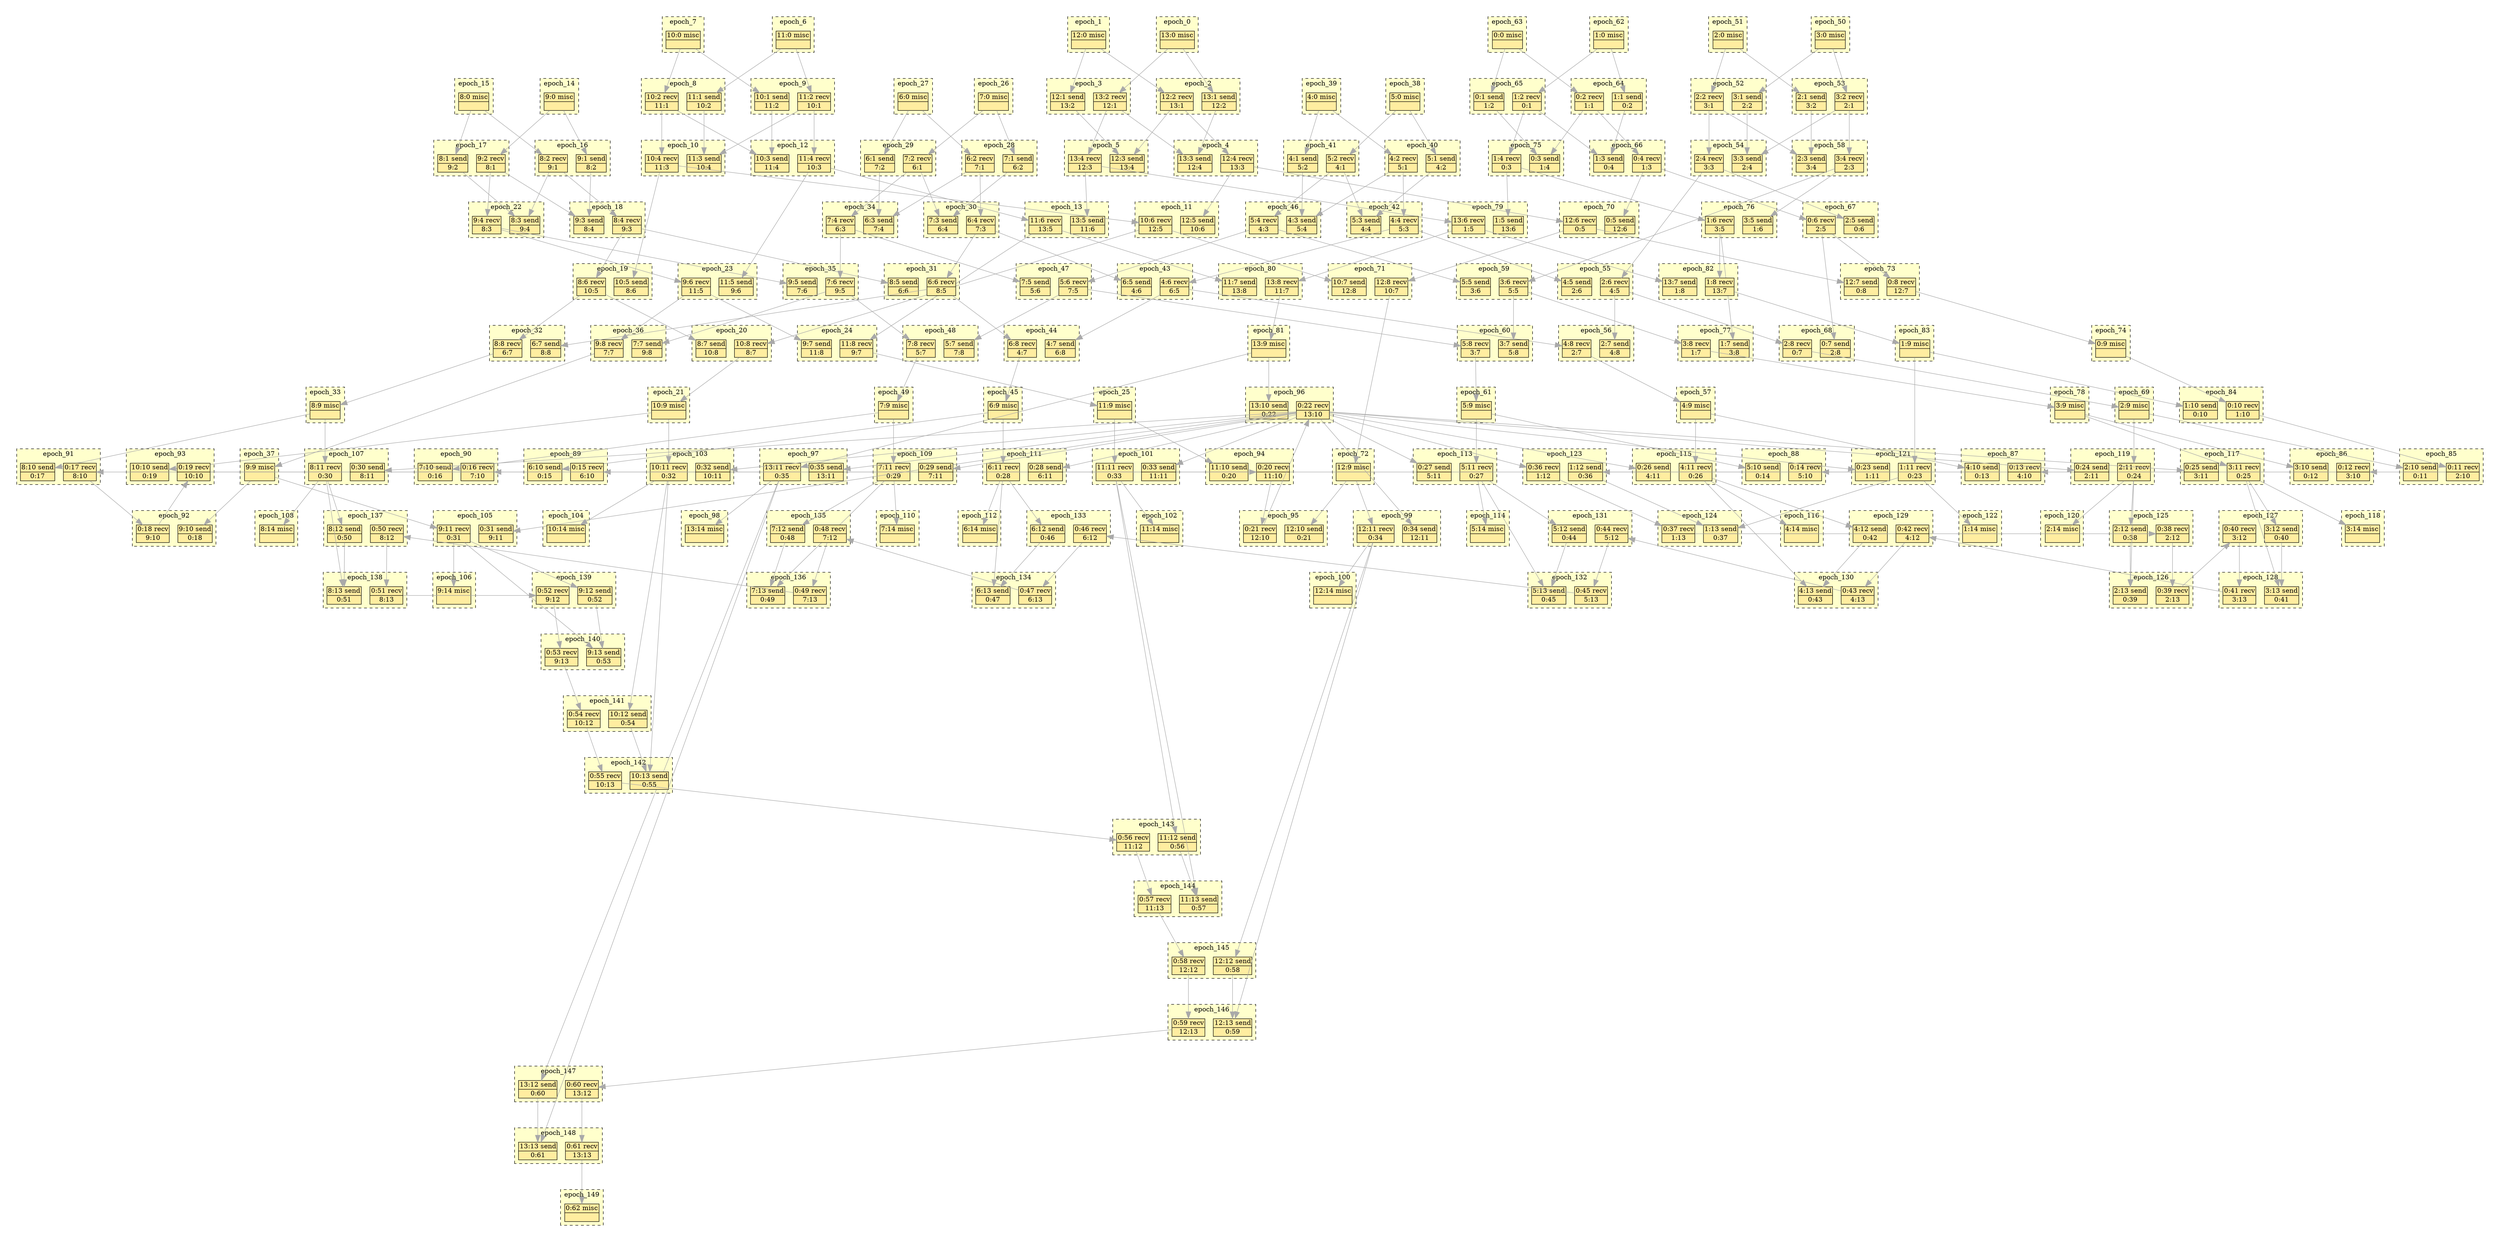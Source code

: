 digraph{node[shape=none margin=0 style=filled colorscheme=ylorrd9 fillcolor=2];compound=true;splines=line;subgraph clusterdummy0_0{style=invis;subgraph clusterdummy0_1{style=invis;subgraph clusterdummy0_2{style=invis;subgraph cluster0{style=dashed;colorscheme=ylorrd9;bgcolor=1;edge[arrowhead=empty];label=epoch_0;243[label=<<table border="0" cellborder="0" cellspacing="0"><tr><td>13:0 misc</td></tr><hr/><tr><td> </td></tr></table>>];}}}}subgraph clusterdummy1_0{style=invis;subgraph clusterdummy1_1{style=invis;subgraph clusterdummy1_2{style=invis;subgraph cluster1{style=dashed;colorscheme=ylorrd9;bgcolor=1;edge[arrowhead=empty];label=epoch_1;228[label=<<table border="0" cellborder="0" cellspacing="0"><tr><td>12:0 misc</td></tr><hr/><tr><td> </td></tr></table>>];}}}}subgraph clusterdummy2_0{style=invis;subgraph clusterdummy2_1{style=invis;subgraph clusterdummy2_2{style=invis;subgraph cluster2{style=dashed;colorscheme=ylorrd9;bgcolor=1;edge[arrowhead=empty];label=epoch_2;230[label=<<table border="0" cellborder="0" cellspacing="0"><tr><td>12:2 recv</td></tr><hr/><tr><td> 13:1 </td></tr></table>>];244[label=<<table border="0" cellborder="0" cellspacing="0"><tr><td>13:1 send</td></tr><hr/><tr><td> 12:2 </td></tr></table>>];}}}}subgraph clusterdummy3_0{style=invis;subgraph clusterdummy3_1{style=invis;subgraph clusterdummy3_2{style=invis;subgraph cluster3{style=dashed;colorscheme=ylorrd9;bgcolor=1;edge[arrowhead=empty];label=epoch_3;229[label=<<table border="0" cellborder="0" cellspacing="0"><tr><td>12:1 send</td></tr><hr/><tr><td> 13:2 </td></tr></table>>];245[label=<<table border="0" cellborder="0" cellspacing="0"><tr><td>13:2 recv</td></tr><hr/><tr><td> 12:1 </td></tr></table>>];}}}}subgraph clusterdummy4_0{style=invis;subgraph clusterdummy4_1{style=invis;subgraph clusterdummy4_2{style=invis;subgraph cluster4{style=dashed;colorscheme=ylorrd9;bgcolor=1;edge[arrowhead=empty];label=epoch_4;232[label=<<table border="0" cellborder="0" cellspacing="0"><tr><td>12:4 recv</td></tr><hr/><tr><td> 13:3 </td></tr></table>>];246[label=<<table border="0" cellborder="0" cellspacing="0"><tr><td>13:3 send</td></tr><hr/><tr><td> 12:4 </td></tr></table>>];}}}}subgraph clusterdummy5_0{style=invis;subgraph clusterdummy5_1{style=invis;subgraph clusterdummy5_2{style=invis;subgraph cluster5{style=dashed;colorscheme=ylorrd9;bgcolor=1;edge[arrowhead=empty];label=epoch_5;231[label=<<table border="0" cellborder="0" cellspacing="0"><tr><td>12:3 send</td></tr><hr/><tr><td> 13:4 </td></tr></table>>];247[label=<<table border="0" cellborder="0" cellspacing="0"><tr><td>13:4 recv</td></tr><hr/><tr><td> 12:3 </td></tr></table>>];}}}}subgraph clusterdummy6_0{style=invis;subgraph clusterdummy6_1{style=invis;subgraph clusterdummy6_2{style=invis;subgraph cluster6{style=dashed;colorscheme=ylorrd9;bgcolor=1;edge[arrowhead=empty];label=epoch_6;213[label=<<table border="0" cellborder="0" cellspacing="0"><tr><td>11:0 misc</td></tr><hr/><tr><td> </td></tr></table>>];}}}}subgraph clusterdummy7_0{style=invis;subgraph clusterdummy7_1{style=invis;subgraph clusterdummy7_2{style=invis;subgraph cluster7{style=dashed;colorscheme=ylorrd9;bgcolor=1;edge[arrowhead=empty];label=epoch_7;198[label=<<table border="0" cellborder="0" cellspacing="0"><tr><td>10:0 misc</td></tr><hr/><tr><td> </td></tr></table>>];}}}}subgraph clusterdummy8_0{style=invis;subgraph clusterdummy8_1{style=invis;subgraph clusterdummy8_2{style=invis;subgraph cluster8{style=dashed;colorscheme=ylorrd9;bgcolor=1;edge[arrowhead=empty];label=epoch_8;200[label=<<table border="0" cellborder="0" cellspacing="0"><tr><td>10:2 recv</td></tr><hr/><tr><td> 11:1 </td></tr></table>>];214[label=<<table border="0" cellborder="0" cellspacing="0"><tr><td>11:1 send</td></tr><hr/><tr><td> 10:2 </td></tr></table>>];}}}}subgraph clusterdummy9_0{style=invis;subgraph clusterdummy9_1{style=invis;subgraph clusterdummy9_2{style=invis;subgraph cluster9{style=dashed;colorscheme=ylorrd9;bgcolor=1;edge[arrowhead=empty];label=epoch_9;199[label=<<table border="0" cellborder="0" cellspacing="0"><tr><td>10:1 send</td></tr><hr/><tr><td> 11:2 </td></tr></table>>];215[label=<<table border="0" cellborder="0" cellspacing="0"><tr><td>11:2 recv</td></tr><hr/><tr><td> 10:1 </td></tr></table>>];}}}}subgraph clusterdummy10_0{style=invis;subgraph clusterdummy10_1{style=invis;subgraph clusterdummy10_2{style=invis;subgraph cluster10{style=dashed;colorscheme=ylorrd9;bgcolor=1;edge[arrowhead=empty];label=epoch_10;202[label=<<table border="0" cellborder="0" cellspacing="0"><tr><td>10:4 recv</td></tr><hr/><tr><td> 11:3 </td></tr></table>>];216[label=<<table border="0" cellborder="0" cellspacing="0"><tr><td>11:3 send</td></tr><hr/><tr><td> 10:4 </td></tr></table>>];}}}}subgraph clusterdummy11_0{style=invis;subgraph clusterdummy11_1{style=invis;subgraph clusterdummy11_2{style=invis;subgraph cluster11{style=dashed;colorscheme=ylorrd9;bgcolor=1;edge[arrowhead=empty];label=epoch_11;204[label=<<table border="0" cellborder="0" cellspacing="0"><tr><td>10:6 recv</td></tr><hr/><tr><td> 12:5 </td></tr></table>>];233[label=<<table border="0" cellborder="0" cellspacing="0"><tr><td>12:5 send</td></tr><hr/><tr><td> 10:6 </td></tr></table>>];}}}}subgraph clusterdummy12_0{style=invis;subgraph clusterdummy12_1{style=invis;subgraph clusterdummy12_2{style=invis;subgraph cluster12{style=dashed;colorscheme=ylorrd9;bgcolor=1;edge[arrowhead=empty];label=epoch_12;201[label=<<table border="0" cellborder="0" cellspacing="0"><tr><td>10:3 send</td></tr><hr/><tr><td> 11:4 </td></tr></table>>];217[label=<<table border="0" cellborder="0" cellspacing="0"><tr><td>11:4 recv</td></tr><hr/><tr><td> 10:3 </td></tr></table>>];}}}}subgraph clusterdummy13_0{style=invis;subgraph clusterdummy13_1{style=invis;subgraph clusterdummy13_2{style=invis;subgraph cluster13{style=dashed;colorscheme=ylorrd9;bgcolor=1;edge[arrowhead=empty];label=epoch_13;219[label=<<table border="0" cellborder="0" cellspacing="0"><tr><td>11:6 recv</td></tr><hr/><tr><td> 13:5 </td></tr></table>>];248[label=<<table border="0" cellborder="0" cellspacing="0"><tr><td>13:5 send</td></tr><hr/><tr><td> 11:6 </td></tr></table>>];}}}}subgraph clusterdummy14_0{style=invis;subgraph clusterdummy14_1{style=invis;subgraph clusterdummy14_2{style=invis;subgraph cluster14{style=dashed;colorscheme=ylorrd9;bgcolor=1;edge[arrowhead=empty];label=epoch_14;183[label=<<table border="0" cellborder="0" cellspacing="0"><tr><td>9:0 misc</td></tr><hr/><tr><td> </td></tr></table>>];}}}}subgraph clusterdummy15_0{style=invis;subgraph clusterdummy15_1{style=invis;subgraph clusterdummy15_2{style=invis;subgraph cluster15{style=dashed;colorscheme=ylorrd9;bgcolor=1;edge[arrowhead=empty];label=epoch_15;168[label=<<table border="0" cellborder="0" cellspacing="0"><tr><td>8:0 misc</td></tr><hr/><tr><td> </td></tr></table>>];}}}}subgraph clusterdummy16_0{style=invis;subgraph clusterdummy16_1{style=invis;subgraph clusterdummy16_2{style=invis;subgraph cluster16{style=dashed;colorscheme=ylorrd9;bgcolor=1;edge[arrowhead=empty];label=epoch_16;170[label=<<table border="0" cellborder="0" cellspacing="0"><tr><td>8:2 recv</td></tr><hr/><tr><td> 9:1 </td></tr></table>>];184[label=<<table border="0" cellborder="0" cellspacing="0"><tr><td>9:1 send</td></tr><hr/><tr><td> 8:2 </td></tr></table>>];}}}}subgraph clusterdummy17_0{style=invis;subgraph clusterdummy17_1{style=invis;subgraph clusterdummy17_2{style=invis;subgraph cluster17{style=dashed;colorscheme=ylorrd9;bgcolor=1;edge[arrowhead=empty];label=epoch_17;169[label=<<table border="0" cellborder="0" cellspacing="0"><tr><td>8:1 send</td></tr><hr/><tr><td> 9:2 </td></tr></table>>];185[label=<<table border="0" cellborder="0" cellspacing="0"><tr><td>9:2 recv</td></tr><hr/><tr><td> 8:1 </td></tr></table>>];}}}}subgraph clusterdummy18_0{style=invis;subgraph clusterdummy18_1{style=invis;subgraph clusterdummy18_2{style=invis;subgraph cluster18{style=dashed;colorscheme=ylorrd9;bgcolor=1;edge[arrowhead=empty];label=epoch_18;172[label=<<table border="0" cellborder="0" cellspacing="0"><tr><td>8:4 recv</td></tr><hr/><tr><td> 9:3 </td></tr></table>>];186[label=<<table border="0" cellborder="0" cellspacing="0"><tr><td>9:3 send</td></tr><hr/><tr><td> 8:4 </td></tr></table>>];}}}}subgraph clusterdummy19_0{style=invis;subgraph clusterdummy19_1{style=invis;subgraph clusterdummy19_2{style=invis;subgraph cluster19{style=dashed;colorscheme=ylorrd9;bgcolor=1;edge[arrowhead=empty];label=epoch_19;174[label=<<table border="0" cellborder="0" cellspacing="0"><tr><td>8:6 recv</td></tr><hr/><tr><td> 10:5 </td></tr></table>>];203[label=<<table border="0" cellborder="0" cellspacing="0"><tr><td>10:5 send</td></tr><hr/><tr><td> 8:6 </td></tr></table>>];}}}}subgraph clusterdummy20_0{style=invis;subgraph clusterdummy20_1{style=invis;subgraph clusterdummy20_2{style=invis;subgraph cluster20{style=dashed;colorscheme=ylorrd9;bgcolor=1;edge[arrowhead=empty];label=epoch_20;175[label=<<table border="0" cellborder="0" cellspacing="0"><tr><td>8:7 send</td></tr><hr/><tr><td> 10:8 </td></tr></table>>];206[label=<<table border="0" cellborder="0" cellspacing="0"><tr><td>10:8 recv</td></tr><hr/><tr><td> 8:7 </td></tr></table>>];}}}}subgraph clusterdummy21_0{style=invis;subgraph clusterdummy21_1{style=invis;subgraph clusterdummy21_2{style=invis;subgraph cluster21{style=dashed;colorscheme=ylorrd9;bgcolor=1;edge[arrowhead=empty];label=epoch_21;207[label=<<table border="0" cellborder="0" cellspacing="0"><tr><td>10:9 misc</td></tr><hr/><tr><td> </td></tr></table>>];}}}}subgraph clusterdummy22_0{style=invis;subgraph clusterdummy22_1{style=invis;subgraph clusterdummy22_2{style=invis;subgraph cluster22{style=dashed;colorscheme=ylorrd9;bgcolor=1;edge[arrowhead=empty];label=epoch_22;171[label=<<table border="0" cellborder="0" cellspacing="0"><tr><td>8:3 send</td></tr><hr/><tr><td> 9:4 </td></tr></table>>];187[label=<<table border="0" cellborder="0" cellspacing="0"><tr><td>9:4 recv</td></tr><hr/><tr><td> 8:3 </td></tr></table>>];}}}}subgraph clusterdummy23_0{style=invis;subgraph clusterdummy23_1{style=invis;subgraph clusterdummy23_2{style=invis;subgraph cluster23{style=dashed;colorscheme=ylorrd9;bgcolor=1;edge[arrowhead=empty];label=epoch_23;189[label=<<table border="0" cellborder="0" cellspacing="0"><tr><td>9:6 recv</td></tr><hr/><tr><td> 11:5 </td></tr></table>>];218[label=<<table border="0" cellborder="0" cellspacing="0"><tr><td>11:5 send</td></tr><hr/><tr><td> 9:6 </td></tr></table>>];}}}}subgraph clusterdummy24_0{style=invis;subgraph clusterdummy24_1{style=invis;subgraph clusterdummy24_2{style=invis;subgraph cluster24{style=dashed;colorscheme=ylorrd9;bgcolor=1;edge[arrowhead=empty];label=epoch_24;190[label=<<table border="0" cellborder="0" cellspacing="0"><tr><td>9:7 send</td></tr><hr/><tr><td> 11:8 </td></tr></table>>];221[label=<<table border="0" cellborder="0" cellspacing="0"><tr><td>11:8 recv</td></tr><hr/><tr><td> 9:7 </td></tr></table>>];}}}}subgraph clusterdummy25_0{style=invis;subgraph clusterdummy25_1{style=invis;subgraph clusterdummy25_2{style=invis;subgraph cluster25{style=dashed;colorscheme=ylorrd9;bgcolor=1;edge[arrowhead=empty];label=epoch_25;222[label=<<table border="0" cellborder="0" cellspacing="0"><tr><td>11:9 misc</td></tr><hr/><tr><td> </td></tr></table>>];}}}}subgraph clusterdummy26_0{style=invis;subgraph clusterdummy26_1{style=invis;subgraph clusterdummy26_2{style=invis;subgraph cluster26{style=dashed;colorscheme=ylorrd9;bgcolor=1;edge[arrowhead=empty];label=epoch_26;153[label=<<table border="0" cellborder="0" cellspacing="0"><tr><td>7:0 misc</td></tr><hr/><tr><td> </td></tr></table>>];}}}}subgraph clusterdummy27_0{style=invis;subgraph clusterdummy27_1{style=invis;subgraph clusterdummy27_2{style=invis;subgraph cluster27{style=dashed;colorscheme=ylorrd9;bgcolor=1;edge[arrowhead=empty];label=epoch_27;138[label=<<table border="0" cellborder="0" cellspacing="0"><tr><td>6:0 misc</td></tr><hr/><tr><td> </td></tr></table>>];}}}}subgraph clusterdummy28_0{style=invis;subgraph clusterdummy28_1{style=invis;subgraph clusterdummy28_2{style=invis;subgraph cluster28{style=dashed;colorscheme=ylorrd9;bgcolor=1;edge[arrowhead=empty];label=epoch_28;140[label=<<table border="0" cellborder="0" cellspacing="0"><tr><td>6:2 recv</td></tr><hr/><tr><td> 7:1 </td></tr></table>>];154[label=<<table border="0" cellborder="0" cellspacing="0"><tr><td>7:1 send</td></tr><hr/><tr><td> 6:2 </td></tr></table>>];}}}}subgraph clusterdummy29_0{style=invis;subgraph clusterdummy29_1{style=invis;subgraph clusterdummy29_2{style=invis;subgraph cluster29{style=dashed;colorscheme=ylorrd9;bgcolor=1;edge[arrowhead=empty];label=epoch_29;139[label=<<table border="0" cellborder="0" cellspacing="0"><tr><td>6:1 send</td></tr><hr/><tr><td> 7:2 </td></tr></table>>];155[label=<<table border="0" cellborder="0" cellspacing="0"><tr><td>7:2 recv</td></tr><hr/><tr><td> 6:1 </td></tr></table>>];}}}}subgraph clusterdummy30_0{style=invis;subgraph clusterdummy30_1{style=invis;subgraph clusterdummy30_2{style=invis;subgraph cluster30{style=dashed;colorscheme=ylorrd9;bgcolor=1;edge[arrowhead=empty];label=epoch_30;142[label=<<table border="0" cellborder="0" cellspacing="0"><tr><td>6:4 recv</td></tr><hr/><tr><td> 7:3 </td></tr></table>>];156[label=<<table border="0" cellborder="0" cellspacing="0"><tr><td>7:3 send</td></tr><hr/><tr><td> 6:4 </td></tr></table>>];}}}}subgraph clusterdummy31_0{style=invis;subgraph clusterdummy31_1{style=invis;subgraph clusterdummy31_2{style=invis;subgraph cluster31{style=dashed;colorscheme=ylorrd9;bgcolor=1;edge[arrowhead=empty];label=epoch_31;144[label=<<table border="0" cellborder="0" cellspacing="0"><tr><td>6:6 recv</td></tr><hr/><tr><td> 8:5 </td></tr></table>>];173[label=<<table border="0" cellborder="0" cellspacing="0"><tr><td>8:5 send</td></tr><hr/><tr><td> 6:6 </td></tr></table>>];}}}}subgraph clusterdummy32_0{style=invis;subgraph clusterdummy32_1{style=invis;subgraph clusterdummy32_2{style=invis;subgraph cluster32{style=dashed;colorscheme=ylorrd9;bgcolor=1;edge[arrowhead=empty];label=epoch_32;145[label=<<table border="0" cellborder="0" cellspacing="0"><tr><td>6:7 send</td></tr><hr/><tr><td> 8:8 </td></tr></table>>];176[label=<<table border="0" cellborder="0" cellspacing="0"><tr><td>8:8 recv</td></tr><hr/><tr><td> 6:7 </td></tr></table>>];}}}}subgraph clusterdummy33_0{style=invis;subgraph clusterdummy33_1{style=invis;subgraph clusterdummy33_2{style=invis;subgraph cluster33{style=dashed;colorscheme=ylorrd9;bgcolor=1;edge[arrowhead=empty];label=epoch_33;177[label=<<table border="0" cellborder="0" cellspacing="0"><tr><td>8:9 misc</td></tr><hr/><tr><td> </td></tr></table>>];}}}}subgraph clusterdummy34_0{style=invis;subgraph clusterdummy34_1{style=invis;subgraph clusterdummy34_2{style=invis;subgraph cluster34{style=dashed;colorscheme=ylorrd9;bgcolor=1;edge[arrowhead=empty];label=epoch_34;141[label=<<table border="0" cellborder="0" cellspacing="0"><tr><td>6:3 send</td></tr><hr/><tr><td> 7:4 </td></tr></table>>];157[label=<<table border="0" cellborder="0" cellspacing="0"><tr><td>7:4 recv</td></tr><hr/><tr><td> 6:3 </td></tr></table>>];}}}}subgraph clusterdummy35_0{style=invis;subgraph clusterdummy35_1{style=invis;subgraph clusterdummy35_2{style=invis;subgraph cluster35{style=dashed;colorscheme=ylorrd9;bgcolor=1;edge[arrowhead=empty];label=epoch_35;159[label=<<table border="0" cellborder="0" cellspacing="0"><tr><td>7:6 recv</td></tr><hr/><tr><td> 9:5 </td></tr></table>>];188[label=<<table border="0" cellborder="0" cellspacing="0"><tr><td>9:5 send</td></tr><hr/><tr><td> 7:6 </td></tr></table>>];}}}}subgraph clusterdummy36_0{style=invis;subgraph clusterdummy36_1{style=invis;subgraph clusterdummy36_2{style=invis;subgraph cluster36{style=dashed;colorscheme=ylorrd9;bgcolor=1;edge[arrowhead=empty];label=epoch_36;160[label=<<table border="0" cellborder="0" cellspacing="0"><tr><td>7:7 send</td></tr><hr/><tr><td> 9:8 </td></tr></table>>];191[label=<<table border="0" cellborder="0" cellspacing="0"><tr><td>9:8 recv</td></tr><hr/><tr><td> 7:7 </td></tr></table>>];}}}}subgraph clusterdummy37_0{style=invis;subgraph clusterdummy37_1{style=invis;subgraph clusterdummy37_2{style=invis;subgraph cluster37{style=dashed;colorscheme=ylorrd9;bgcolor=1;edge[arrowhead=empty];label=epoch_37;192[label=<<table border="0" cellborder="0" cellspacing="0"><tr><td>9:9 misc</td></tr><hr/><tr><td> </td></tr></table>>];}}}}subgraph clusterdummy38_0{style=invis;subgraph clusterdummy38_1{style=invis;subgraph clusterdummy38_2{style=invis;subgraph cluster38{style=dashed;colorscheme=ylorrd9;bgcolor=1;edge[arrowhead=empty];label=epoch_38;123[label=<<table border="0" cellborder="0" cellspacing="0"><tr><td>5:0 misc</td></tr><hr/><tr><td> </td></tr></table>>];}}}}subgraph clusterdummy39_0{style=invis;subgraph clusterdummy39_1{style=invis;subgraph clusterdummy39_2{style=invis;subgraph cluster39{style=dashed;colorscheme=ylorrd9;bgcolor=1;edge[arrowhead=empty];label=epoch_39;108[label=<<table border="0" cellborder="0" cellspacing="0"><tr><td>4:0 misc</td></tr><hr/><tr><td> </td></tr></table>>];}}}}subgraph clusterdummy40_0{style=invis;subgraph clusterdummy40_1{style=invis;subgraph clusterdummy40_2{style=invis;subgraph cluster40{style=dashed;colorscheme=ylorrd9;bgcolor=1;edge[arrowhead=empty];label=epoch_40;110[label=<<table border="0" cellborder="0" cellspacing="0"><tr><td>4:2 recv</td></tr><hr/><tr><td> 5:1 </td></tr></table>>];124[label=<<table border="0" cellborder="0" cellspacing="0"><tr><td>5:1 send</td></tr><hr/><tr><td> 4:2 </td></tr></table>>];}}}}subgraph clusterdummy41_0{style=invis;subgraph clusterdummy41_1{style=invis;subgraph clusterdummy41_2{style=invis;subgraph cluster41{style=dashed;colorscheme=ylorrd9;bgcolor=1;edge[arrowhead=empty];label=epoch_41;109[label=<<table border="0" cellborder="0" cellspacing="0"><tr><td>4:1 send</td></tr><hr/><tr><td> 5:2 </td></tr></table>>];125[label=<<table border="0" cellborder="0" cellspacing="0"><tr><td>5:2 recv</td></tr><hr/><tr><td> 4:1 </td></tr></table>>];}}}}subgraph clusterdummy42_0{style=invis;subgraph clusterdummy42_1{style=invis;subgraph clusterdummy42_2{style=invis;subgraph cluster42{style=dashed;colorscheme=ylorrd9;bgcolor=1;edge[arrowhead=empty];label=epoch_42;112[label=<<table border="0" cellborder="0" cellspacing="0"><tr><td>4:4 recv</td></tr><hr/><tr><td> 5:3 </td></tr></table>>];126[label=<<table border="0" cellborder="0" cellspacing="0"><tr><td>5:3 send</td></tr><hr/><tr><td> 4:4 </td></tr></table>>];}}}}subgraph clusterdummy43_0{style=invis;subgraph clusterdummy43_1{style=invis;subgraph clusterdummy43_2{style=invis;subgraph cluster43{style=dashed;colorscheme=ylorrd9;bgcolor=1;edge[arrowhead=empty];label=epoch_43;114[label=<<table border="0" cellborder="0" cellspacing="0"><tr><td>4:6 recv</td></tr><hr/><tr><td> 6:5 </td></tr></table>>];143[label=<<table border="0" cellborder="0" cellspacing="0"><tr><td>6:5 send</td></tr><hr/><tr><td> 4:6 </td></tr></table>>];}}}}subgraph clusterdummy44_0{style=invis;subgraph clusterdummy44_1{style=invis;subgraph clusterdummy44_2{style=invis;subgraph cluster44{style=dashed;colorscheme=ylorrd9;bgcolor=1;edge[arrowhead=empty];label=epoch_44;115[label=<<table border="0" cellborder="0" cellspacing="0"><tr><td>4:7 send</td></tr><hr/><tr><td> 6:8 </td></tr></table>>];146[label=<<table border="0" cellborder="0" cellspacing="0"><tr><td>6:8 recv</td></tr><hr/><tr><td> 4:7 </td></tr></table>>];}}}}subgraph clusterdummy45_0{style=invis;subgraph clusterdummy45_1{style=invis;subgraph clusterdummy45_2{style=invis;subgraph cluster45{style=dashed;colorscheme=ylorrd9;bgcolor=1;edge[arrowhead=empty];label=epoch_45;147[label=<<table border="0" cellborder="0" cellspacing="0"><tr><td>6:9 misc</td></tr><hr/><tr><td> </td></tr></table>>];}}}}subgraph clusterdummy46_0{style=invis;subgraph clusterdummy46_1{style=invis;subgraph clusterdummy46_2{style=invis;subgraph cluster46{style=dashed;colorscheme=ylorrd9;bgcolor=1;edge[arrowhead=empty];label=epoch_46;111[label=<<table border="0" cellborder="0" cellspacing="0"><tr><td>4:3 send</td></tr><hr/><tr><td> 5:4 </td></tr></table>>];127[label=<<table border="0" cellborder="0" cellspacing="0"><tr><td>5:4 recv</td></tr><hr/><tr><td> 4:3 </td></tr></table>>];}}}}subgraph clusterdummy47_0{style=invis;subgraph clusterdummy47_1{style=invis;subgraph clusterdummy47_2{style=invis;subgraph cluster47{style=dashed;colorscheme=ylorrd9;bgcolor=1;edge[arrowhead=empty];label=epoch_47;129[label=<<table border="0" cellborder="0" cellspacing="0"><tr><td>5:6 recv</td></tr><hr/><tr><td> 7:5 </td></tr></table>>];158[label=<<table border="0" cellborder="0" cellspacing="0"><tr><td>7:5 send</td></tr><hr/><tr><td> 5:6 </td></tr></table>>];}}}}subgraph clusterdummy48_0{style=invis;subgraph clusterdummy48_1{style=invis;subgraph clusterdummy48_2{style=invis;subgraph cluster48{style=dashed;colorscheme=ylorrd9;bgcolor=1;edge[arrowhead=empty];label=epoch_48;130[label=<<table border="0" cellborder="0" cellspacing="0"><tr><td>5:7 send</td></tr><hr/><tr><td> 7:8 </td></tr></table>>];161[label=<<table border="0" cellborder="0" cellspacing="0"><tr><td>7:8 recv</td></tr><hr/><tr><td> 5:7 </td></tr></table>>];}}}}subgraph clusterdummy49_0{style=invis;subgraph clusterdummy49_1{style=invis;subgraph clusterdummy49_2{style=invis;subgraph cluster49{style=dashed;colorscheme=ylorrd9;bgcolor=1;edge[arrowhead=empty];label=epoch_49;162[label=<<table border="0" cellborder="0" cellspacing="0"><tr><td>7:9 misc</td></tr><hr/><tr><td> </td></tr></table>>];}}}}subgraph clusterdummy50_0{style=invis;subgraph clusterdummy50_1{style=invis;subgraph clusterdummy50_2{style=invis;subgraph cluster50{style=dashed;colorscheme=ylorrd9;bgcolor=1;edge[arrowhead=empty];label=epoch_50;93[label=<<table border="0" cellborder="0" cellspacing="0"><tr><td>3:0 misc</td></tr><hr/><tr><td> </td></tr></table>>];}}}}subgraph clusterdummy51_0{style=invis;subgraph clusterdummy51_1{style=invis;subgraph clusterdummy51_2{style=invis;subgraph cluster51{style=dashed;colorscheme=ylorrd9;bgcolor=1;edge[arrowhead=empty];label=epoch_51;78[label=<<table border="0" cellborder="0" cellspacing="0"><tr><td>2:0 misc</td></tr><hr/><tr><td> </td></tr></table>>];}}}}subgraph clusterdummy52_0{style=invis;subgraph clusterdummy52_1{style=invis;subgraph clusterdummy52_2{style=invis;subgraph cluster52{style=dashed;colorscheme=ylorrd9;bgcolor=1;edge[arrowhead=empty];label=epoch_52;80[label=<<table border="0" cellborder="0" cellspacing="0"><tr><td>2:2 recv</td></tr><hr/><tr><td> 3:1 </td></tr></table>>];94[label=<<table border="0" cellborder="0" cellspacing="0"><tr><td>3:1 send</td></tr><hr/><tr><td> 2:2 </td></tr></table>>];}}}}subgraph clusterdummy53_0{style=invis;subgraph clusterdummy53_1{style=invis;subgraph clusterdummy53_2{style=invis;subgraph cluster53{style=dashed;colorscheme=ylorrd9;bgcolor=1;edge[arrowhead=empty];label=epoch_53;79[label=<<table border="0" cellborder="0" cellspacing="0"><tr><td>2:1 send</td></tr><hr/><tr><td> 3:2 </td></tr></table>>];95[label=<<table border="0" cellborder="0" cellspacing="0"><tr><td>3:2 recv</td></tr><hr/><tr><td> 2:1 </td></tr></table>>];}}}}subgraph clusterdummy54_0{style=invis;subgraph clusterdummy54_1{style=invis;subgraph clusterdummy54_2{style=invis;subgraph cluster54{style=dashed;colorscheme=ylorrd9;bgcolor=1;edge[arrowhead=empty];label=epoch_54;82[label=<<table border="0" cellborder="0" cellspacing="0"><tr><td>2:4 recv</td></tr><hr/><tr><td> 3:3 </td></tr></table>>];96[label=<<table border="0" cellborder="0" cellspacing="0"><tr><td>3:3 send</td></tr><hr/><tr><td> 2:4 </td></tr></table>>];}}}}subgraph clusterdummy55_0{style=invis;subgraph clusterdummy55_1{style=invis;subgraph clusterdummy55_2{style=invis;subgraph cluster55{style=dashed;colorscheme=ylorrd9;bgcolor=1;edge[arrowhead=empty];label=epoch_55;84[label=<<table border="0" cellborder="0" cellspacing="0"><tr><td>2:6 recv</td></tr><hr/><tr><td> 4:5 </td></tr></table>>];113[label=<<table border="0" cellborder="0" cellspacing="0"><tr><td>4:5 send</td></tr><hr/><tr><td> 2:6 </td></tr></table>>];}}}}subgraph clusterdummy56_0{style=invis;subgraph clusterdummy56_1{style=invis;subgraph clusterdummy56_2{style=invis;subgraph cluster56{style=dashed;colorscheme=ylorrd9;bgcolor=1;edge[arrowhead=empty];label=epoch_56;85[label=<<table border="0" cellborder="0" cellspacing="0"><tr><td>2:7 send</td></tr><hr/><tr><td> 4:8 </td></tr></table>>];116[label=<<table border="0" cellborder="0" cellspacing="0"><tr><td>4:8 recv</td></tr><hr/><tr><td> 2:7 </td></tr></table>>];}}}}subgraph clusterdummy57_0{style=invis;subgraph clusterdummy57_1{style=invis;subgraph clusterdummy57_2{style=invis;subgraph cluster57{style=dashed;colorscheme=ylorrd9;bgcolor=1;edge[arrowhead=empty];label=epoch_57;117[label=<<table border="0" cellborder="0" cellspacing="0"><tr><td>4:9 misc</td></tr><hr/><tr><td> </td></tr></table>>];}}}}subgraph clusterdummy58_0{style=invis;subgraph clusterdummy58_1{style=invis;subgraph clusterdummy58_2{style=invis;subgraph cluster58{style=dashed;colorscheme=ylorrd9;bgcolor=1;edge[arrowhead=empty];label=epoch_58;81[label=<<table border="0" cellborder="0" cellspacing="0"><tr><td>2:3 send</td></tr><hr/><tr><td> 3:4 </td></tr></table>>];97[label=<<table border="0" cellborder="0" cellspacing="0"><tr><td>3:4 recv</td></tr><hr/><tr><td> 2:3 </td></tr></table>>];}}}}subgraph clusterdummy59_0{style=invis;subgraph clusterdummy59_1{style=invis;subgraph clusterdummy59_2{style=invis;subgraph cluster59{style=dashed;colorscheme=ylorrd9;bgcolor=1;edge[arrowhead=empty];label=epoch_59;99[label=<<table border="0" cellborder="0" cellspacing="0"><tr><td>3:6 recv</td></tr><hr/><tr><td> 5:5 </td></tr></table>>];128[label=<<table border="0" cellborder="0" cellspacing="0"><tr><td>5:5 send</td></tr><hr/><tr><td> 3:6 </td></tr></table>>];}}}}subgraph clusterdummy60_0{style=invis;subgraph clusterdummy60_1{style=invis;subgraph clusterdummy60_2{style=invis;subgraph cluster60{style=dashed;colorscheme=ylorrd9;bgcolor=1;edge[arrowhead=empty];label=epoch_60;100[label=<<table border="0" cellborder="0" cellspacing="0"><tr><td>3:7 send</td></tr><hr/><tr><td> 5:8 </td></tr></table>>];131[label=<<table border="0" cellborder="0" cellspacing="0"><tr><td>5:8 recv</td></tr><hr/><tr><td> 3:7 </td></tr></table>>];}}}}subgraph clusterdummy61_0{style=invis;subgraph clusterdummy61_1{style=invis;subgraph clusterdummy61_2{style=invis;subgraph cluster61{style=dashed;colorscheme=ylorrd9;bgcolor=1;edge[arrowhead=empty];label=epoch_61;132[label=<<table border="0" cellborder="0" cellspacing="0"><tr><td>5:9 misc</td></tr><hr/><tr><td> </td></tr></table>>];}}}}subgraph clusterdummy62_0{style=invis;subgraph clusterdummy62_1{style=invis;subgraph clusterdummy62_2{style=invis;subgraph cluster62{style=dashed;colorscheme=ylorrd9;bgcolor=1;edge[arrowhead=empty];label=epoch_62;63[label=<<table border="0" cellborder="0" cellspacing="0"><tr><td>1:0 misc</td></tr><hr/><tr><td> </td></tr></table>>];}}}}subgraph clusterdummy63_0{style=invis;subgraph clusterdummy63_1{style=invis;subgraph clusterdummy63_2{style=invis;subgraph cluster63{style=dashed;colorscheme=ylorrd9;bgcolor=1;edge[arrowhead=empty];label=epoch_63;0[label=<<table border="0" cellborder="0" cellspacing="0"><tr><td>0:0 misc</td></tr><hr/><tr><td> </td></tr></table>>];}}}}subgraph clusterdummy64_0{style=invis;subgraph clusterdummy64_1{style=invis;subgraph clusterdummy64_2{style=invis;subgraph cluster64{style=dashed;colorscheme=ylorrd9;bgcolor=1;edge[arrowhead=empty];label=epoch_64;2[label=<<table border="0" cellborder="0" cellspacing="0"><tr><td>0:2 recv</td></tr><hr/><tr><td> 1:1 </td></tr></table>>];64[label=<<table border="0" cellborder="0" cellspacing="0"><tr><td>1:1 send</td></tr><hr/><tr><td> 0:2 </td></tr></table>>];}}}}subgraph clusterdummy65_0{style=invis;subgraph clusterdummy65_1{style=invis;subgraph clusterdummy65_2{style=invis;subgraph cluster65{style=dashed;colorscheme=ylorrd9;bgcolor=1;edge[arrowhead=empty];label=epoch_65;1[label=<<table border="0" cellborder="0" cellspacing="0"><tr><td>0:1 send</td></tr><hr/><tr><td> 1:2 </td></tr></table>>];65[label=<<table border="0" cellborder="0" cellspacing="0"><tr><td>1:2 recv</td></tr><hr/><tr><td> 0:1 </td></tr></table>>];}}}}subgraph clusterdummy66_0{style=invis;subgraph clusterdummy66_1{style=invis;subgraph clusterdummy66_2{style=invis;subgraph cluster66{style=dashed;colorscheme=ylorrd9;bgcolor=1;edge[arrowhead=empty];label=epoch_66;4[label=<<table border="0" cellborder="0" cellspacing="0"><tr><td>0:4 recv</td></tr><hr/><tr><td> 1:3 </td></tr></table>>];66[label=<<table border="0" cellborder="0" cellspacing="0"><tr><td>1:3 send</td></tr><hr/><tr><td> 0:4 </td></tr></table>>];}}}}subgraph clusterdummy67_0{style=invis;subgraph clusterdummy67_1{style=invis;subgraph clusterdummy67_2{style=invis;subgraph cluster67{style=dashed;colorscheme=ylorrd9;bgcolor=1;edge[arrowhead=empty];label=epoch_67;6[label=<<table border="0" cellborder="0" cellspacing="0"><tr><td>0:6 recv</td></tr><hr/><tr><td> 2:5 </td></tr></table>>];83[label=<<table border="0" cellborder="0" cellspacing="0"><tr><td>2:5 send</td></tr><hr/><tr><td> 0:6 </td></tr></table>>];}}}}subgraph clusterdummy68_0{style=invis;subgraph clusterdummy68_1{style=invis;subgraph clusterdummy68_2{style=invis;subgraph cluster68{style=dashed;colorscheme=ylorrd9;bgcolor=1;edge[arrowhead=empty];label=epoch_68;7[label=<<table border="0" cellborder="0" cellspacing="0"><tr><td>0:7 send</td></tr><hr/><tr><td> 2:8 </td></tr></table>>];86[label=<<table border="0" cellborder="0" cellspacing="0"><tr><td>2:8 recv</td></tr><hr/><tr><td> 0:7 </td></tr></table>>];}}}}subgraph clusterdummy69_0{style=invis;subgraph clusterdummy69_1{style=invis;subgraph clusterdummy69_2{style=invis;subgraph cluster69{style=dashed;colorscheme=ylorrd9;bgcolor=1;edge[arrowhead=empty];label=epoch_69;87[label=<<table border="0" cellborder="0" cellspacing="0"><tr><td>2:9 misc</td></tr><hr/><tr><td> </td></tr></table>>];}}}}subgraph clusterdummy70_0{style=invis;subgraph clusterdummy70_1{style=invis;subgraph clusterdummy70_2{style=invis;subgraph cluster70{style=dashed;colorscheme=ylorrd9;bgcolor=1;edge[arrowhead=empty];label=epoch_70;5[label=<<table border="0" cellborder="0" cellspacing="0"><tr><td>0:5 send</td></tr><hr/><tr><td> 12:6 </td></tr></table>>];234[label=<<table border="0" cellborder="0" cellspacing="0"><tr><td>12:6 recv</td></tr><hr/><tr><td> 0:5 </td></tr></table>>];}}}}subgraph clusterdummy71_0{style=invis;subgraph clusterdummy71_1{style=invis;subgraph clusterdummy71_2{style=invis;subgraph cluster71{style=dashed;colorscheme=ylorrd9;bgcolor=1;edge[arrowhead=empty];label=epoch_71;205[label=<<table border="0" cellborder="0" cellspacing="0"><tr><td>10:7 send</td></tr><hr/><tr><td> 12:8 </td></tr></table>>];236[label=<<table border="0" cellborder="0" cellspacing="0"><tr><td>12:8 recv</td></tr><hr/><tr><td> 10:7 </td></tr></table>>];}}}}subgraph clusterdummy72_0{style=invis;subgraph clusterdummy72_1{style=invis;subgraph clusterdummy72_2{style=invis;subgraph cluster72{style=dashed;colorscheme=ylorrd9;bgcolor=1;edge[arrowhead=empty];label=epoch_72;237[label=<<table border="0" cellborder="0" cellspacing="0"><tr><td>12:9 misc</td></tr><hr/><tr><td> </td></tr></table>>];}}}}subgraph clusterdummy73_0{style=invis;subgraph clusterdummy73_1{style=invis;subgraph clusterdummy73_2{style=invis;subgraph cluster73{style=dashed;colorscheme=ylorrd9;bgcolor=1;edge[arrowhead=empty];label=epoch_73;8[label=<<table border="0" cellborder="0" cellspacing="0"><tr><td>0:8 recv</td></tr><hr/><tr><td> 12:7 </td></tr></table>>];235[label=<<table border="0" cellborder="0" cellspacing="0"><tr><td>12:7 send</td></tr><hr/><tr><td> 0:8 </td></tr></table>>];}}}}subgraph clusterdummy74_0{style=invis;subgraph clusterdummy74_1{style=invis;subgraph clusterdummy74_2{style=invis;subgraph cluster74{style=dashed;colorscheme=ylorrd9;bgcolor=1;edge[arrowhead=empty];label=epoch_74;9[label=<<table border="0" cellborder="0" cellspacing="0"><tr><td>0:9 misc</td></tr><hr/><tr><td> </td></tr></table>>];}}}}subgraph clusterdummy75_0{style=invis;subgraph clusterdummy75_1{style=invis;subgraph clusterdummy75_2{style=invis;subgraph cluster75{style=dashed;colorscheme=ylorrd9;bgcolor=1;edge[arrowhead=empty];label=epoch_75;3[label=<<table border="0" cellborder="0" cellspacing="0"><tr><td>0:3 send</td></tr><hr/><tr><td> 1:4 </td></tr></table>>];67[label=<<table border="0" cellborder="0" cellspacing="0"><tr><td>1:4 recv</td></tr><hr/><tr><td> 0:3 </td></tr></table>>];}}}}subgraph clusterdummy76_0{style=invis;subgraph clusterdummy76_1{style=invis;subgraph clusterdummy76_2{style=invis;subgraph cluster76{style=dashed;colorscheme=ylorrd9;bgcolor=1;edge[arrowhead=empty];label=epoch_76;69[label=<<table border="0" cellborder="0" cellspacing="0"><tr><td>1:6 recv</td></tr><hr/><tr><td> 3:5 </td></tr></table>>];98[label=<<table border="0" cellborder="0" cellspacing="0"><tr><td>3:5 send</td></tr><hr/><tr><td> 1:6 </td></tr></table>>];}}}}subgraph clusterdummy77_0{style=invis;subgraph clusterdummy77_1{style=invis;subgraph clusterdummy77_2{style=invis;subgraph cluster77{style=dashed;colorscheme=ylorrd9;bgcolor=1;edge[arrowhead=empty];label=epoch_77;70[label=<<table border="0" cellborder="0" cellspacing="0"><tr><td>1:7 send</td></tr><hr/><tr><td> 3:8 </td></tr></table>>];101[label=<<table border="0" cellborder="0" cellspacing="0"><tr><td>3:8 recv</td></tr><hr/><tr><td> 1:7 </td></tr></table>>];}}}}subgraph clusterdummy78_0{style=invis;subgraph clusterdummy78_1{style=invis;subgraph clusterdummy78_2{style=invis;subgraph cluster78{style=dashed;colorscheme=ylorrd9;bgcolor=1;edge[arrowhead=empty];label=epoch_78;102[label=<<table border="0" cellborder="0" cellspacing="0"><tr><td>3:9 misc</td></tr><hr/><tr><td> </td></tr></table>>];}}}}subgraph clusterdummy79_0{style=invis;subgraph clusterdummy79_1{style=invis;subgraph clusterdummy79_2{style=invis;subgraph cluster79{style=dashed;colorscheme=ylorrd9;bgcolor=1;edge[arrowhead=empty];label=epoch_79;68[label=<<table border="0" cellborder="0" cellspacing="0"><tr><td>1:5 send</td></tr><hr/><tr><td> 13:6 </td></tr></table>>];249[label=<<table border="0" cellborder="0" cellspacing="0"><tr><td>13:6 recv</td></tr><hr/><tr><td> 1:5 </td></tr></table>>];}}}}subgraph clusterdummy80_0{style=invis;subgraph clusterdummy80_1{style=invis;subgraph clusterdummy80_2{style=invis;subgraph cluster80{style=dashed;colorscheme=ylorrd9;bgcolor=1;edge[arrowhead=empty];label=epoch_80;220[label=<<table border="0" cellborder="0" cellspacing="0"><tr><td>11:7 send</td></tr><hr/><tr><td> 13:8 </td></tr></table>>];251[label=<<table border="0" cellborder="0" cellspacing="0"><tr><td>13:8 recv</td></tr><hr/><tr><td> 11:7 </td></tr></table>>];}}}}subgraph clusterdummy81_0{style=invis;subgraph clusterdummy81_1{style=invis;subgraph clusterdummy81_2{style=invis;subgraph cluster81{style=dashed;colorscheme=ylorrd9;bgcolor=1;edge[arrowhead=empty];label=epoch_81;252[label=<<table border="0" cellborder="0" cellspacing="0"><tr><td>13:9 misc</td></tr><hr/><tr><td> </td></tr></table>>];}}}}subgraph clusterdummy82_0{style=invis;subgraph clusterdummy82_1{style=invis;subgraph clusterdummy82_2{style=invis;subgraph cluster82{style=dashed;colorscheme=ylorrd9;bgcolor=1;edge[arrowhead=empty];label=epoch_82;71[label=<<table border="0" cellborder="0" cellspacing="0"><tr><td>1:8 recv</td></tr><hr/><tr><td> 13:7 </td></tr></table>>];250[label=<<table border="0" cellborder="0" cellspacing="0"><tr><td>13:7 send</td></tr><hr/><tr><td> 1:8 </td></tr></table>>];}}}}subgraph clusterdummy83_0{style=invis;subgraph clusterdummy83_1{style=invis;subgraph clusterdummy83_2{style=invis;subgraph cluster83{style=dashed;colorscheme=ylorrd9;bgcolor=1;edge[arrowhead=empty];label=epoch_83;72[label=<<table border="0" cellborder="0" cellspacing="0"><tr><td>1:9 misc</td></tr><hr/><tr><td> </td></tr></table>>];}}}}subgraph clusterdummy84_0{style=invis;subgraph clusterdummy84_1{style=invis;subgraph clusterdummy84_2{style=invis;subgraph cluster84{style=dashed;colorscheme=ylorrd9;bgcolor=1;edge[arrowhead=empty];label=epoch_84;10[label=<<table border="0" cellborder="0" cellspacing="0"><tr><td>0:10 recv</td></tr><hr/><tr><td> 1:10 </td></tr></table>>];73[label=<<table border="0" cellborder="0" cellspacing="0"><tr><td>1:10 send</td></tr><hr/><tr><td> 0:10 </td></tr></table>>];}}}}subgraph clusterdummy85_0{style=invis;subgraph clusterdummy85_1{style=invis;subgraph clusterdummy85_2{style=invis;subgraph cluster85{style=dashed;colorscheme=ylorrd9;bgcolor=1;edge[arrowhead=empty];label=epoch_85;11[label=<<table border="0" cellborder="0" cellspacing="0"><tr><td>0:11 recv</td></tr><hr/><tr><td> 2:10 </td></tr></table>>];88[label=<<table border="0" cellborder="0" cellspacing="0"><tr><td>2:10 send</td></tr><hr/><tr><td> 0:11 </td></tr></table>>];}}}}subgraph clusterdummy86_0{style=invis;subgraph clusterdummy86_1{style=invis;subgraph clusterdummy86_2{style=invis;subgraph cluster86{style=dashed;colorscheme=ylorrd9;bgcolor=1;edge[arrowhead=empty];label=epoch_86;12[label=<<table border="0" cellborder="0" cellspacing="0"><tr><td>0:12 recv</td></tr><hr/><tr><td> 3:10 </td></tr></table>>];103[label=<<table border="0" cellborder="0" cellspacing="0"><tr><td>3:10 send</td></tr><hr/><tr><td> 0:12 </td></tr></table>>];}}}}subgraph clusterdummy87_0{style=invis;subgraph clusterdummy87_1{style=invis;subgraph clusterdummy87_2{style=invis;subgraph cluster87{style=dashed;colorscheme=ylorrd9;bgcolor=1;edge[arrowhead=empty];label=epoch_87;13[label=<<table border="0" cellborder="0" cellspacing="0"><tr><td>0:13 recv</td></tr><hr/><tr><td> 4:10 </td></tr></table>>];118[label=<<table border="0" cellborder="0" cellspacing="0"><tr><td>4:10 send</td></tr><hr/><tr><td> 0:13 </td></tr></table>>];}}}}subgraph clusterdummy88_0{style=invis;subgraph clusterdummy88_1{style=invis;subgraph clusterdummy88_2{style=invis;subgraph cluster88{style=dashed;colorscheme=ylorrd9;bgcolor=1;edge[arrowhead=empty];label=epoch_88;14[label=<<table border="0" cellborder="0" cellspacing="0"><tr><td>0:14 recv</td></tr><hr/><tr><td> 5:10 </td></tr></table>>];133[label=<<table border="0" cellborder="0" cellspacing="0"><tr><td>5:10 send</td></tr><hr/><tr><td> 0:14 </td></tr></table>>];}}}}subgraph clusterdummy89_0{style=invis;subgraph clusterdummy89_1{style=invis;subgraph clusterdummy89_2{style=invis;subgraph cluster89{style=dashed;colorscheme=ylorrd9;bgcolor=1;edge[arrowhead=empty];label=epoch_89;15[label=<<table border="0" cellborder="0" cellspacing="0"><tr><td>0:15 recv</td></tr><hr/><tr><td> 6:10 </td></tr></table>>];148[label=<<table border="0" cellborder="0" cellspacing="0"><tr><td>6:10 send</td></tr><hr/><tr><td> 0:15 </td></tr></table>>];}}}}subgraph clusterdummy90_0{style=invis;subgraph clusterdummy90_1{style=invis;subgraph clusterdummy90_2{style=invis;subgraph cluster90{style=dashed;colorscheme=ylorrd9;bgcolor=1;edge[arrowhead=empty];label=epoch_90;16[label=<<table border="0" cellborder="0" cellspacing="0"><tr><td>0:16 recv</td></tr><hr/><tr><td> 7:10 </td></tr></table>>];163[label=<<table border="0" cellborder="0" cellspacing="0"><tr><td>7:10 send</td></tr><hr/><tr><td> 0:16 </td></tr></table>>];}}}}subgraph clusterdummy91_0{style=invis;subgraph clusterdummy91_1{style=invis;subgraph clusterdummy91_2{style=invis;subgraph cluster91{style=dashed;colorscheme=ylorrd9;bgcolor=1;edge[arrowhead=empty];label=epoch_91;17[label=<<table border="0" cellborder="0" cellspacing="0"><tr><td>0:17 recv</td></tr><hr/><tr><td> 8:10 </td></tr></table>>];178[label=<<table border="0" cellborder="0" cellspacing="0"><tr><td>8:10 send</td></tr><hr/><tr><td> 0:17 </td></tr></table>>];}}}}subgraph clusterdummy92_0{style=invis;subgraph clusterdummy92_1{style=invis;subgraph clusterdummy92_2{style=invis;subgraph cluster92{style=dashed;colorscheme=ylorrd9;bgcolor=1;edge[arrowhead=empty];label=epoch_92;18[label=<<table border="0" cellborder="0" cellspacing="0"><tr><td>0:18 recv</td></tr><hr/><tr><td> 9:10 </td></tr></table>>];193[label=<<table border="0" cellborder="0" cellspacing="0"><tr><td>9:10 send</td></tr><hr/><tr><td> 0:18 </td></tr></table>>];}}}}subgraph clusterdummy93_0{style=invis;subgraph clusterdummy93_1{style=invis;subgraph clusterdummy93_2{style=invis;subgraph cluster93{style=dashed;colorscheme=ylorrd9;bgcolor=1;edge[arrowhead=empty];label=epoch_93;19[label=<<table border="0" cellborder="0" cellspacing="0"><tr><td>0:19 recv</td></tr><hr/><tr><td> 10:10 </td></tr></table>>];208[label=<<table border="0" cellborder="0" cellspacing="0"><tr><td>10:10 send</td></tr><hr/><tr><td> 0:19 </td></tr></table>>];}}}}subgraph clusterdummy94_0{style=invis;subgraph clusterdummy94_1{style=invis;subgraph clusterdummy94_2{style=invis;subgraph cluster94{style=dashed;colorscheme=ylorrd9;bgcolor=1;edge[arrowhead=empty];label=epoch_94;20[label=<<table border="0" cellborder="0" cellspacing="0"><tr><td>0:20 recv</td></tr><hr/><tr><td> 11:10 </td></tr></table>>];223[label=<<table border="0" cellborder="0" cellspacing="0"><tr><td>11:10 send</td></tr><hr/><tr><td> 0:20 </td></tr></table>>];}}}}subgraph clusterdummy95_0{style=invis;subgraph clusterdummy95_1{style=invis;subgraph clusterdummy95_2{style=invis;subgraph cluster95{style=dashed;colorscheme=ylorrd9;bgcolor=1;edge[arrowhead=empty];label=epoch_95;21[label=<<table border="0" cellborder="0" cellspacing="0"><tr><td>0:21 recv</td></tr><hr/><tr><td> 12:10 </td></tr></table>>];238[label=<<table border="0" cellborder="0" cellspacing="0"><tr><td>12:10 send</td></tr><hr/><tr><td> 0:21 </td></tr></table>>];}}}}subgraph clusterdummy96_0{style=invis;subgraph clusterdummy96_1{style=invis;subgraph clusterdummy96_2{style=invis;subgraph cluster96{style=dashed;colorscheme=ylorrd9;bgcolor=1;edge[arrowhead=empty];label=epoch_96;22[label=<<table border="0" cellborder="0" cellspacing="0"><tr><td>0:22 recv</td></tr><hr/><tr><td> 13:10 </td></tr></table>>];253[label=<<table border="0" cellborder="0" cellspacing="0"><tr><td>13:10 send</td></tr><hr/><tr><td> 0:22 </td></tr></table>>];}}}}subgraph clusterdummy97_0{style=invis;subgraph clusterdummy97_1{style=invis;subgraph clusterdummy97_2{style=invis;subgraph cluster97{style=dashed;colorscheme=ylorrd9;bgcolor=1;edge[arrowhead=empty];label=epoch_97;35[label=<<table border="0" cellborder="0" cellspacing="0"><tr><td>0:35 send</td></tr><hr/><tr><td> 13:11 </td></tr></table>>];254[label=<<table border="0" cellborder="0" cellspacing="0"><tr><td>13:11 recv</td></tr><hr/><tr><td> 0:35 </td></tr></table>>];}}}}subgraph clusterdummy98_0{style=invis;subgraph clusterdummy98_1{style=invis;subgraph clusterdummy98_2{style=invis;subgraph cluster98{style=dashed;colorscheme=ylorrd9;bgcolor=1;edge[arrowhead=empty];label=epoch_98;257[label=<<table border="0" cellborder="0" cellspacing="0"><tr><td>13:14 misc</td></tr><hr/><tr><td> </td></tr></table>>];}}}}subgraph clusterdummy99_0{style=invis;subgraph clusterdummy99_1{style=invis;subgraph clusterdummy99_2{style=invis;subgraph cluster99{style=dashed;colorscheme=ylorrd9;bgcolor=1;edge[arrowhead=empty];label=epoch_99;34[label=<<table border="0" cellborder="0" cellspacing="0"><tr><td>0:34 send</td></tr><hr/><tr><td> 12:11 </td></tr></table>>];239[label=<<table border="0" cellborder="0" cellspacing="0"><tr><td>12:11 recv</td></tr><hr/><tr><td> 0:34 </td></tr></table>>];}}}}subgraph clusterdummy100_0{style=invis;subgraph clusterdummy100_1{style=invis;subgraph clusterdummy100_2{style=invis;subgraph cluster100{style=dashed;colorscheme=ylorrd9;bgcolor=1;edge[arrowhead=empty];label=epoch_100;242[label=<<table border="0" cellborder="0" cellspacing="0"><tr><td>12:14 misc</td></tr><hr/><tr><td> </td></tr></table>>];}}}}subgraph clusterdummy101_0{style=invis;subgraph clusterdummy101_1{style=invis;subgraph clusterdummy101_2{style=invis;subgraph cluster101{style=dashed;colorscheme=ylorrd9;bgcolor=1;edge[arrowhead=empty];label=epoch_101;33[label=<<table border="0" cellborder="0" cellspacing="0"><tr><td>0:33 send</td></tr><hr/><tr><td> 11:11 </td></tr></table>>];224[label=<<table border="0" cellborder="0" cellspacing="0"><tr><td>11:11 recv</td></tr><hr/><tr><td> 0:33 </td></tr></table>>];}}}}subgraph clusterdummy102_0{style=invis;subgraph clusterdummy102_1{style=invis;subgraph clusterdummy102_2{style=invis;subgraph cluster102{style=dashed;colorscheme=ylorrd9;bgcolor=1;edge[arrowhead=empty];label=epoch_102;227[label=<<table border="0" cellborder="0" cellspacing="0"><tr><td>11:14 misc</td></tr><hr/><tr><td> </td></tr></table>>];}}}}subgraph clusterdummy103_0{style=invis;subgraph clusterdummy103_1{style=invis;subgraph clusterdummy103_2{style=invis;subgraph cluster103{style=dashed;colorscheme=ylorrd9;bgcolor=1;edge[arrowhead=empty];label=epoch_103;32[label=<<table border="0" cellborder="0" cellspacing="0"><tr><td>0:32 send</td></tr><hr/><tr><td> 10:11 </td></tr></table>>];209[label=<<table border="0" cellborder="0" cellspacing="0"><tr><td>10:11 recv</td></tr><hr/><tr><td> 0:32 </td></tr></table>>];}}}}subgraph clusterdummy104_0{style=invis;subgraph clusterdummy104_1{style=invis;subgraph clusterdummy104_2{style=invis;subgraph cluster104{style=dashed;colorscheme=ylorrd9;bgcolor=1;edge[arrowhead=empty];label=epoch_104;212[label=<<table border="0" cellborder="0" cellspacing="0"><tr><td>10:14 misc</td></tr><hr/><tr><td> </td></tr></table>>];}}}}subgraph clusterdummy105_0{style=invis;subgraph clusterdummy105_1{style=invis;subgraph clusterdummy105_2{style=invis;subgraph cluster105{style=dashed;colorscheme=ylorrd9;bgcolor=1;edge[arrowhead=empty];label=epoch_105;31[label=<<table border="0" cellborder="0" cellspacing="0"><tr><td>0:31 send</td></tr><hr/><tr><td> 9:11 </td></tr></table>>];194[label=<<table border="0" cellborder="0" cellspacing="0"><tr><td>9:11 recv</td></tr><hr/><tr><td> 0:31 </td></tr></table>>];}}}}subgraph clusterdummy106_0{style=invis;subgraph clusterdummy106_1{style=invis;subgraph clusterdummy106_2{style=invis;subgraph cluster106{style=dashed;colorscheme=ylorrd9;bgcolor=1;edge[arrowhead=empty];label=epoch_106;197[label=<<table border="0" cellborder="0" cellspacing="0"><tr><td>9:14 misc</td></tr><hr/><tr><td> </td></tr></table>>];}}}}subgraph clusterdummy107_0{style=invis;subgraph clusterdummy107_1{style=invis;subgraph clusterdummy107_2{style=invis;subgraph cluster107{style=dashed;colorscheme=ylorrd9;bgcolor=1;edge[arrowhead=empty];label=epoch_107;30[label=<<table border="0" cellborder="0" cellspacing="0"><tr><td>0:30 send</td></tr><hr/><tr><td> 8:11 </td></tr></table>>];179[label=<<table border="0" cellborder="0" cellspacing="0"><tr><td>8:11 recv</td></tr><hr/><tr><td> 0:30 </td></tr></table>>];}}}}subgraph clusterdummy108_0{style=invis;subgraph clusterdummy108_1{style=invis;subgraph clusterdummy108_2{style=invis;subgraph cluster108{style=dashed;colorscheme=ylorrd9;bgcolor=1;edge[arrowhead=empty];label=epoch_108;182[label=<<table border="0" cellborder="0" cellspacing="0"><tr><td>8:14 misc</td></tr><hr/><tr><td> </td></tr></table>>];}}}}subgraph clusterdummy109_0{style=invis;subgraph clusterdummy109_1{style=invis;subgraph clusterdummy109_2{style=invis;subgraph cluster109{style=dashed;colorscheme=ylorrd9;bgcolor=1;edge[arrowhead=empty];label=epoch_109;29[label=<<table border="0" cellborder="0" cellspacing="0"><tr><td>0:29 send</td></tr><hr/><tr><td> 7:11 </td></tr></table>>];164[label=<<table border="0" cellborder="0" cellspacing="0"><tr><td>7:11 recv</td></tr><hr/><tr><td> 0:29 </td></tr></table>>];}}}}subgraph clusterdummy110_0{style=invis;subgraph clusterdummy110_1{style=invis;subgraph clusterdummy110_2{style=invis;subgraph cluster110{style=dashed;colorscheme=ylorrd9;bgcolor=1;edge[arrowhead=empty];label=epoch_110;167[label=<<table border="0" cellborder="0" cellspacing="0"><tr><td>7:14 misc</td></tr><hr/><tr><td> </td></tr></table>>];}}}}subgraph clusterdummy111_0{style=invis;subgraph clusterdummy111_1{style=invis;subgraph clusterdummy111_2{style=invis;subgraph cluster111{style=dashed;colorscheme=ylorrd9;bgcolor=1;edge[arrowhead=empty];label=epoch_111;28[label=<<table border="0" cellborder="0" cellspacing="0"><tr><td>0:28 send</td></tr><hr/><tr><td> 6:11 </td></tr></table>>];149[label=<<table border="0" cellborder="0" cellspacing="0"><tr><td>6:11 recv</td></tr><hr/><tr><td> 0:28 </td></tr></table>>];}}}}subgraph clusterdummy112_0{style=invis;subgraph clusterdummy112_1{style=invis;subgraph clusterdummy112_2{style=invis;subgraph cluster112{style=dashed;colorscheme=ylorrd9;bgcolor=1;edge[arrowhead=empty];label=epoch_112;152[label=<<table border="0" cellborder="0" cellspacing="0"><tr><td>6:14 misc</td></tr><hr/><tr><td> </td></tr></table>>];}}}}subgraph clusterdummy113_0{style=invis;subgraph clusterdummy113_1{style=invis;subgraph clusterdummy113_2{style=invis;subgraph cluster113{style=dashed;colorscheme=ylorrd9;bgcolor=1;edge[arrowhead=empty];label=epoch_113;27[label=<<table border="0" cellborder="0" cellspacing="0"><tr><td>0:27 send</td></tr><hr/><tr><td> 5:11 </td></tr></table>>];134[label=<<table border="0" cellborder="0" cellspacing="0"><tr><td>5:11 recv</td></tr><hr/><tr><td> 0:27 </td></tr></table>>];}}}}subgraph clusterdummy114_0{style=invis;subgraph clusterdummy114_1{style=invis;subgraph clusterdummy114_2{style=invis;subgraph cluster114{style=dashed;colorscheme=ylorrd9;bgcolor=1;edge[arrowhead=empty];label=epoch_114;137[label=<<table border="0" cellborder="0" cellspacing="0"><tr><td>5:14 misc</td></tr><hr/><tr><td> </td></tr></table>>];}}}}subgraph clusterdummy115_0{style=invis;subgraph clusterdummy115_1{style=invis;subgraph clusterdummy115_2{style=invis;subgraph cluster115{style=dashed;colorscheme=ylorrd9;bgcolor=1;edge[arrowhead=empty];label=epoch_115;26[label=<<table border="0" cellborder="0" cellspacing="0"><tr><td>0:26 send</td></tr><hr/><tr><td> 4:11 </td></tr></table>>];119[label=<<table border="0" cellborder="0" cellspacing="0"><tr><td>4:11 recv</td></tr><hr/><tr><td> 0:26 </td></tr></table>>];}}}}subgraph clusterdummy116_0{style=invis;subgraph clusterdummy116_1{style=invis;subgraph clusterdummy116_2{style=invis;subgraph cluster116{style=dashed;colorscheme=ylorrd9;bgcolor=1;edge[arrowhead=empty];label=epoch_116;122[label=<<table border="0" cellborder="0" cellspacing="0"><tr><td>4:14 misc</td></tr><hr/><tr><td> </td></tr></table>>];}}}}subgraph clusterdummy117_0{style=invis;subgraph clusterdummy117_1{style=invis;subgraph clusterdummy117_2{style=invis;subgraph cluster117{style=dashed;colorscheme=ylorrd9;bgcolor=1;edge[arrowhead=empty];label=epoch_117;25[label=<<table border="0" cellborder="0" cellspacing="0"><tr><td>0:25 send</td></tr><hr/><tr><td> 3:11 </td></tr></table>>];104[label=<<table border="0" cellborder="0" cellspacing="0"><tr><td>3:11 recv</td></tr><hr/><tr><td> 0:25 </td></tr></table>>];}}}}subgraph clusterdummy118_0{style=invis;subgraph clusterdummy118_1{style=invis;subgraph clusterdummy118_2{style=invis;subgraph cluster118{style=dashed;colorscheme=ylorrd9;bgcolor=1;edge[arrowhead=empty];label=epoch_118;107[label=<<table border="0" cellborder="0" cellspacing="0"><tr><td>3:14 misc</td></tr><hr/><tr><td> </td></tr></table>>];}}}}subgraph clusterdummy119_0{style=invis;subgraph clusterdummy119_1{style=invis;subgraph clusterdummy119_2{style=invis;subgraph cluster119{style=dashed;colorscheme=ylorrd9;bgcolor=1;edge[arrowhead=empty];label=epoch_119;24[label=<<table border="0" cellborder="0" cellspacing="0"><tr><td>0:24 send</td></tr><hr/><tr><td> 2:11 </td></tr></table>>];89[label=<<table border="0" cellborder="0" cellspacing="0"><tr><td>2:11 recv</td></tr><hr/><tr><td> 0:24 </td></tr></table>>];}}}}subgraph clusterdummy120_0{style=invis;subgraph clusterdummy120_1{style=invis;subgraph clusterdummy120_2{style=invis;subgraph cluster120{style=dashed;colorscheme=ylorrd9;bgcolor=1;edge[arrowhead=empty];label=epoch_120;92[label=<<table border="0" cellborder="0" cellspacing="0"><tr><td>2:14 misc</td></tr><hr/><tr><td> </td></tr></table>>];}}}}subgraph clusterdummy121_0{style=invis;subgraph clusterdummy121_1{style=invis;subgraph clusterdummy121_2{style=invis;subgraph cluster121{style=dashed;colorscheme=ylorrd9;bgcolor=1;edge[arrowhead=empty];label=epoch_121;23[label=<<table border="0" cellborder="0" cellspacing="0"><tr><td>0:23 send</td></tr><hr/><tr><td> 1:11 </td></tr></table>>];74[label=<<table border="0" cellborder="0" cellspacing="0"><tr><td>1:11 recv</td></tr><hr/><tr><td> 0:23 </td></tr></table>>];}}}}subgraph clusterdummy122_0{style=invis;subgraph clusterdummy122_1{style=invis;subgraph clusterdummy122_2{style=invis;subgraph cluster122{style=dashed;colorscheme=ylorrd9;bgcolor=1;edge[arrowhead=empty];label=epoch_122;77[label=<<table border="0" cellborder="0" cellspacing="0"><tr><td>1:14 misc</td></tr><hr/><tr><td> </td></tr></table>>];}}}}subgraph clusterdummy123_0{style=invis;subgraph clusterdummy123_1{style=invis;subgraph clusterdummy123_2{style=invis;subgraph cluster123{style=dashed;colorscheme=ylorrd9;bgcolor=1;edge[arrowhead=empty];label=epoch_123;36[label=<<table border="0" cellborder="0" cellspacing="0"><tr><td>0:36 recv</td></tr><hr/><tr><td> 1:12 </td></tr></table>>];75[label=<<table border="0" cellborder="0" cellspacing="0"><tr><td>1:12 send</td></tr><hr/><tr><td> 0:36 </td></tr></table>>];}}}}subgraph clusterdummy124_0{style=invis;subgraph clusterdummy124_1{style=invis;subgraph clusterdummy124_2{style=invis;subgraph cluster124{style=dashed;colorscheme=ylorrd9;bgcolor=1;edge[arrowhead=empty];label=epoch_124;37[label=<<table border="0" cellborder="0" cellspacing="0"><tr><td>0:37 recv</td></tr><hr/><tr><td> 1:13 </td></tr></table>>];76[label=<<table border="0" cellborder="0" cellspacing="0"><tr><td>1:13 send</td></tr><hr/><tr><td> 0:37 </td></tr></table>>];}}}}subgraph clusterdummy125_0{style=invis;subgraph clusterdummy125_1{style=invis;subgraph clusterdummy125_2{style=invis;subgraph cluster125{style=dashed;colorscheme=ylorrd9;bgcolor=1;edge[arrowhead=empty];label=epoch_125;38[label=<<table border="0" cellborder="0" cellspacing="0"><tr><td>0:38 recv</td></tr><hr/><tr><td> 2:12 </td></tr></table>>];90[label=<<table border="0" cellborder="0" cellspacing="0"><tr><td>2:12 send</td></tr><hr/><tr><td> 0:38 </td></tr></table>>];}}}}subgraph clusterdummy126_0{style=invis;subgraph clusterdummy126_1{style=invis;subgraph clusterdummy126_2{style=invis;subgraph cluster126{style=dashed;colorscheme=ylorrd9;bgcolor=1;edge[arrowhead=empty];label=epoch_126;39[label=<<table border="0" cellborder="0" cellspacing="0"><tr><td>0:39 recv</td></tr><hr/><tr><td> 2:13 </td></tr></table>>];91[label=<<table border="0" cellborder="0" cellspacing="0"><tr><td>2:13 send</td></tr><hr/><tr><td> 0:39 </td></tr></table>>];}}}}subgraph clusterdummy127_0{style=invis;subgraph clusterdummy127_1{style=invis;subgraph clusterdummy127_2{style=invis;subgraph cluster127{style=dashed;colorscheme=ylorrd9;bgcolor=1;edge[arrowhead=empty];label=epoch_127;40[label=<<table border="0" cellborder="0" cellspacing="0"><tr><td>0:40 recv</td></tr><hr/><tr><td> 3:12 </td></tr></table>>];105[label=<<table border="0" cellborder="0" cellspacing="0"><tr><td>3:12 send</td></tr><hr/><tr><td> 0:40 </td></tr></table>>];}}}}subgraph clusterdummy128_0{style=invis;subgraph clusterdummy128_1{style=invis;subgraph clusterdummy128_2{style=invis;subgraph cluster128{style=dashed;colorscheme=ylorrd9;bgcolor=1;edge[arrowhead=empty];label=epoch_128;41[label=<<table border="0" cellborder="0" cellspacing="0"><tr><td>0:41 recv</td></tr><hr/><tr><td> 3:13 </td></tr></table>>];106[label=<<table border="0" cellborder="0" cellspacing="0"><tr><td>3:13 send</td></tr><hr/><tr><td> 0:41 </td></tr></table>>];}}}}subgraph clusterdummy129_0{style=invis;subgraph clusterdummy129_1{style=invis;subgraph clusterdummy129_2{style=invis;subgraph cluster129{style=dashed;colorscheme=ylorrd9;bgcolor=1;edge[arrowhead=empty];label=epoch_129;42[label=<<table border="0" cellborder="0" cellspacing="0"><tr><td>0:42 recv</td></tr><hr/><tr><td> 4:12 </td></tr></table>>];120[label=<<table border="0" cellborder="0" cellspacing="0"><tr><td>4:12 send</td></tr><hr/><tr><td> 0:42 </td></tr></table>>];}}}}subgraph clusterdummy130_0{style=invis;subgraph clusterdummy130_1{style=invis;subgraph clusterdummy130_2{style=invis;subgraph cluster130{style=dashed;colorscheme=ylorrd9;bgcolor=1;edge[arrowhead=empty];label=epoch_130;43[label=<<table border="0" cellborder="0" cellspacing="0"><tr><td>0:43 recv</td></tr><hr/><tr><td> 4:13 </td></tr></table>>];121[label=<<table border="0" cellborder="0" cellspacing="0"><tr><td>4:13 send</td></tr><hr/><tr><td> 0:43 </td></tr></table>>];}}}}subgraph clusterdummy131_0{style=invis;subgraph clusterdummy131_1{style=invis;subgraph clusterdummy131_2{style=invis;subgraph cluster131{style=dashed;colorscheme=ylorrd9;bgcolor=1;edge[arrowhead=empty];label=epoch_131;44[label=<<table border="0" cellborder="0" cellspacing="0"><tr><td>0:44 recv</td></tr><hr/><tr><td> 5:12 </td></tr></table>>];135[label=<<table border="0" cellborder="0" cellspacing="0"><tr><td>5:12 send</td></tr><hr/><tr><td> 0:44 </td></tr></table>>];}}}}subgraph clusterdummy132_0{style=invis;subgraph clusterdummy132_1{style=invis;subgraph clusterdummy132_2{style=invis;subgraph cluster132{style=dashed;colorscheme=ylorrd9;bgcolor=1;edge[arrowhead=empty];label=epoch_132;45[label=<<table border="0" cellborder="0" cellspacing="0"><tr><td>0:45 recv</td></tr><hr/><tr><td> 5:13 </td></tr></table>>];136[label=<<table border="0" cellborder="0" cellspacing="0"><tr><td>5:13 send</td></tr><hr/><tr><td> 0:45 </td></tr></table>>];}}}}subgraph clusterdummy133_0{style=invis;subgraph clusterdummy133_1{style=invis;subgraph clusterdummy133_2{style=invis;subgraph cluster133{style=dashed;colorscheme=ylorrd9;bgcolor=1;edge[arrowhead=empty];label=epoch_133;46[label=<<table border="0" cellborder="0" cellspacing="0"><tr><td>0:46 recv</td></tr><hr/><tr><td> 6:12 </td></tr></table>>];150[label=<<table border="0" cellborder="0" cellspacing="0"><tr><td>6:12 send</td></tr><hr/><tr><td> 0:46 </td></tr></table>>];}}}}subgraph clusterdummy134_0{style=invis;subgraph clusterdummy134_1{style=invis;subgraph clusterdummy134_2{style=invis;subgraph cluster134{style=dashed;colorscheme=ylorrd9;bgcolor=1;edge[arrowhead=empty];label=epoch_134;47[label=<<table border="0" cellborder="0" cellspacing="0"><tr><td>0:47 recv</td></tr><hr/><tr><td> 6:13 </td></tr></table>>];151[label=<<table border="0" cellborder="0" cellspacing="0"><tr><td>6:13 send</td></tr><hr/><tr><td> 0:47 </td></tr></table>>];}}}}subgraph clusterdummy135_0{style=invis;subgraph clusterdummy135_1{style=invis;subgraph clusterdummy135_2{style=invis;subgraph cluster135{style=dashed;colorscheme=ylorrd9;bgcolor=1;edge[arrowhead=empty];label=epoch_135;48[label=<<table border="0" cellborder="0" cellspacing="0"><tr><td>0:48 recv</td></tr><hr/><tr><td> 7:12 </td></tr></table>>];165[label=<<table border="0" cellborder="0" cellspacing="0"><tr><td>7:12 send</td></tr><hr/><tr><td> 0:48 </td></tr></table>>];}}}}subgraph clusterdummy136_0{style=invis;subgraph clusterdummy136_1{style=invis;subgraph clusterdummy136_2{style=invis;subgraph cluster136{style=dashed;colorscheme=ylorrd9;bgcolor=1;edge[arrowhead=empty];label=epoch_136;49[label=<<table border="0" cellborder="0" cellspacing="0"><tr><td>0:49 recv</td></tr><hr/><tr><td> 7:13 </td></tr></table>>];166[label=<<table border="0" cellborder="0" cellspacing="0"><tr><td>7:13 send</td></tr><hr/><tr><td> 0:49 </td></tr></table>>];}}}}subgraph clusterdummy137_0{style=invis;subgraph clusterdummy137_1{style=invis;subgraph clusterdummy137_2{style=invis;subgraph cluster137{style=dashed;colorscheme=ylorrd9;bgcolor=1;edge[arrowhead=empty];label=epoch_137;50[label=<<table border="0" cellborder="0" cellspacing="0"><tr><td>0:50 recv</td></tr><hr/><tr><td> 8:12 </td></tr></table>>];180[label=<<table border="0" cellborder="0" cellspacing="0"><tr><td>8:12 send</td></tr><hr/><tr><td> 0:50 </td></tr></table>>];}}}}subgraph clusterdummy138_0{style=invis;subgraph clusterdummy138_1{style=invis;subgraph clusterdummy138_2{style=invis;subgraph cluster138{style=dashed;colorscheme=ylorrd9;bgcolor=1;edge[arrowhead=empty];label=epoch_138;51[label=<<table border="0" cellborder="0" cellspacing="0"><tr><td>0:51 recv</td></tr><hr/><tr><td> 8:13 </td></tr></table>>];181[label=<<table border="0" cellborder="0" cellspacing="0"><tr><td>8:13 send</td></tr><hr/><tr><td> 0:51 </td></tr></table>>];}}}}subgraph clusterdummy139_0{style=invis;subgraph clusterdummy139_1{style=invis;subgraph clusterdummy139_2{style=invis;subgraph cluster139{style=dashed;colorscheme=ylorrd9;bgcolor=1;edge[arrowhead=empty];label=epoch_139;52[label=<<table border="0" cellborder="0" cellspacing="0"><tr><td>0:52 recv</td></tr><hr/><tr><td> 9:12 </td></tr></table>>];195[label=<<table border="0" cellborder="0" cellspacing="0"><tr><td>9:12 send</td></tr><hr/><tr><td> 0:52 </td></tr></table>>];}}}}subgraph clusterdummy140_0{style=invis;subgraph clusterdummy140_1{style=invis;subgraph clusterdummy140_2{style=invis;subgraph cluster140{style=dashed;colorscheme=ylorrd9;bgcolor=1;edge[arrowhead=empty];label=epoch_140;53[label=<<table border="0" cellborder="0" cellspacing="0"><tr><td>0:53 recv</td></tr><hr/><tr><td> 9:13 </td></tr></table>>];196[label=<<table border="0" cellborder="0" cellspacing="0"><tr><td>9:13 send</td></tr><hr/><tr><td> 0:53 </td></tr></table>>];}}}}subgraph clusterdummy141_0{style=invis;subgraph clusterdummy141_1{style=invis;subgraph clusterdummy141_2{style=invis;subgraph cluster141{style=dashed;colorscheme=ylorrd9;bgcolor=1;edge[arrowhead=empty];label=epoch_141;54[label=<<table border="0" cellborder="0" cellspacing="0"><tr><td>0:54 recv</td></tr><hr/><tr><td> 10:12 </td></tr></table>>];210[label=<<table border="0" cellborder="0" cellspacing="0"><tr><td>10:12 send</td></tr><hr/><tr><td> 0:54 </td></tr></table>>];}}}}subgraph clusterdummy142_0{style=invis;subgraph clusterdummy142_1{style=invis;subgraph clusterdummy142_2{style=invis;subgraph cluster142{style=dashed;colorscheme=ylorrd9;bgcolor=1;edge[arrowhead=empty];label=epoch_142;55[label=<<table border="0" cellborder="0" cellspacing="0"><tr><td>0:55 recv</td></tr><hr/><tr><td> 10:13 </td></tr></table>>];211[label=<<table border="0" cellborder="0" cellspacing="0"><tr><td>10:13 send</td></tr><hr/><tr><td> 0:55 </td></tr></table>>];}}}}subgraph clusterdummy143_0{style=invis;subgraph clusterdummy143_1{style=invis;subgraph clusterdummy143_2{style=invis;subgraph cluster143{style=dashed;colorscheme=ylorrd9;bgcolor=1;edge[arrowhead=empty];label=epoch_143;56[label=<<table border="0" cellborder="0" cellspacing="0"><tr><td>0:56 recv</td></tr><hr/><tr><td> 11:12 </td></tr></table>>];225[label=<<table border="0" cellborder="0" cellspacing="0"><tr><td>11:12 send</td></tr><hr/><tr><td> 0:56 </td></tr></table>>];}}}}subgraph clusterdummy144_0{style=invis;subgraph clusterdummy144_1{style=invis;subgraph clusterdummy144_2{style=invis;subgraph cluster144{style=dashed;colorscheme=ylorrd9;bgcolor=1;edge[arrowhead=empty];label=epoch_144;57[label=<<table border="0" cellborder="0" cellspacing="0"><tr><td>0:57 recv</td></tr><hr/><tr><td> 11:13 </td></tr></table>>];226[label=<<table border="0" cellborder="0" cellspacing="0"><tr><td>11:13 send</td></tr><hr/><tr><td> 0:57 </td></tr></table>>];}}}}subgraph clusterdummy145_0{style=invis;subgraph clusterdummy145_1{style=invis;subgraph clusterdummy145_2{style=invis;subgraph cluster145{style=dashed;colorscheme=ylorrd9;bgcolor=1;edge[arrowhead=empty];label=epoch_145;58[label=<<table border="0" cellborder="0" cellspacing="0"><tr><td>0:58 recv</td></tr><hr/><tr><td> 12:12 </td></tr></table>>];240[label=<<table border="0" cellborder="0" cellspacing="0"><tr><td>12:12 send</td></tr><hr/><tr><td> 0:58 </td></tr></table>>];}}}}subgraph clusterdummy146_0{style=invis;subgraph clusterdummy146_1{style=invis;subgraph clusterdummy146_2{style=invis;subgraph cluster146{style=dashed;colorscheme=ylorrd9;bgcolor=1;edge[arrowhead=empty];label=epoch_146;59[label=<<table border="0" cellborder="0" cellspacing="0"><tr><td>0:59 recv</td></tr><hr/><tr><td> 12:13 </td></tr></table>>];241[label=<<table border="0" cellborder="0" cellspacing="0"><tr><td>12:13 send</td></tr><hr/><tr><td> 0:59 </td></tr></table>>];}}}}subgraph clusterdummy147_0{style=invis;subgraph clusterdummy147_1{style=invis;subgraph clusterdummy147_2{style=invis;subgraph cluster147{style=dashed;colorscheme=ylorrd9;bgcolor=1;edge[arrowhead=empty];label=epoch_147;60[label=<<table border="0" cellborder="0" cellspacing="0"><tr><td>0:60 recv</td></tr><hr/><tr><td> 13:12 </td></tr></table>>];255[label=<<table border="0" cellborder="0" cellspacing="0"><tr><td>13:12 send</td></tr><hr/><tr><td> 0:60 </td></tr></table>>];}}}}subgraph clusterdummy148_0{style=invis;subgraph clusterdummy148_1{style=invis;subgraph clusterdummy148_2{style=invis;subgraph cluster148{style=dashed;colorscheme=ylorrd9;bgcolor=1;edge[arrowhead=empty];label=epoch_148;61[label=<<table border="0" cellborder="0" cellspacing="0"><tr><td>0:61 recv</td></tr><hr/><tr><td> 13:13 </td></tr></table>>];256[label=<<table border="0" cellborder="0" cellspacing="0"><tr><td>13:13 send</td></tr><hr/><tr><td> 0:61 </td></tr></table>>];}}}}subgraph clusterdummy149_0{style=invis;subgraph clusterdummy149_1{style=invis;subgraph clusterdummy149_2{style=invis;subgraph cluster149{style=dashed;colorscheme=ylorrd9;bgcolor=1;edge[arrowhead=empty];label=epoch_149;62[label=<<table border="0" cellborder="0" cellspacing="0"><tr><td>0:62 misc</td></tr><hr/><tr><td> </td></tr></table>>];}}}}subgraph clusterdummy150_0{style=invis;subgraph clusterdummy150_1{style=invis;subgraph clusterdummy150_2{style=invis;subgraph cluster150{style=dashed;colorscheme=ylorrd9;bgcolor=1;edge[arrowhead=empty];label=epoch_150;}}}}subgraph{edge[color=darkgray arrowsize=1.5];0->1;0->2;2->3;1->3;2->4;4->5;4->6;6->7;6->8;8->9;9->10;10->11;11->12;12->13;13->14;14->15;15->16;16->17;17->18;18->19;19->20;20->21;21->22;22->23;22->24;22->25;22->26;22->27;22->28;22->29;22->30;22->31;22->32;22->33;22->34;22->35;22->36;36->37;37->38;38->39;39->40;40->41;41->42;42->43;43->44;44->45;45->46;46->47;47->48;48->49;49->50;50->51;51->52;52->53;53->54;54->55;55->56;56->57;57->58;58->59;59->60;60->61;61->62;63->64;63->65;65->66;64->66;65->67;67->68;67->69;69->70;69->71;71->72;72->73;72->74;74->75;75->76;74->76;74->77;78->79;78->80;80->81;79->81;80->82;82->83;82->84;84->85;84->86;86->87;87->88;87->89;89->90;90->91;89->91;89->92;93->94;93->95;95->96;94->96;95->97;97->98;97->99;99->100;99->101;101->102;102->103;102->104;104->105;105->106;104->106;104->107;108->109;108->110;110->111;109->111;110->112;112->113;112->114;114->115;114->116;116->117;117->118;117->119;119->120;120->121;119->121;119->122;123->124;123->125;125->126;124->126;125->127;127->128;127->129;129->130;129->131;131->132;132->133;132->134;134->135;135->136;134->136;134->137;138->139;138->140;140->141;139->141;140->142;142->143;142->144;144->145;144->146;146->147;147->148;147->149;149->150;150->151;149->151;149->152;153->154;153->155;155->156;154->156;155->157;157->158;157->159;159->160;159->161;161->162;162->163;162->164;164->165;165->166;164->166;164->167;168->169;168->170;170->171;169->171;170->172;172->173;172->174;174->175;174->176;176->177;177->178;177->179;179->180;180->181;179->181;179->182;183->184;183->185;185->186;184->186;185->187;187->188;187->189;189->190;189->191;191->192;192->193;192->194;194->195;195->196;194->196;194->197;198->199;198->200;200->201;199->201;200->202;202->203;202->204;204->205;204->206;206->207;207->208;207->209;209->210;210->211;209->211;209->212;213->214;213->215;215->216;214->216;215->217;217->218;217->219;219->220;219->221;221->222;222->223;222->224;224->225;225->226;224->226;224->227;228->229;228->230;230->231;229->231;230->232;232->233;232->234;234->235;234->236;236->237;237->238;237->239;239->240;240->241;239->241;239->242;243->244;243->245;245->246;244->246;245->247;247->248;247->249;249->250;249->251;251->252;252->253;252->254;254->255;255->256;254->256;254->257;}}